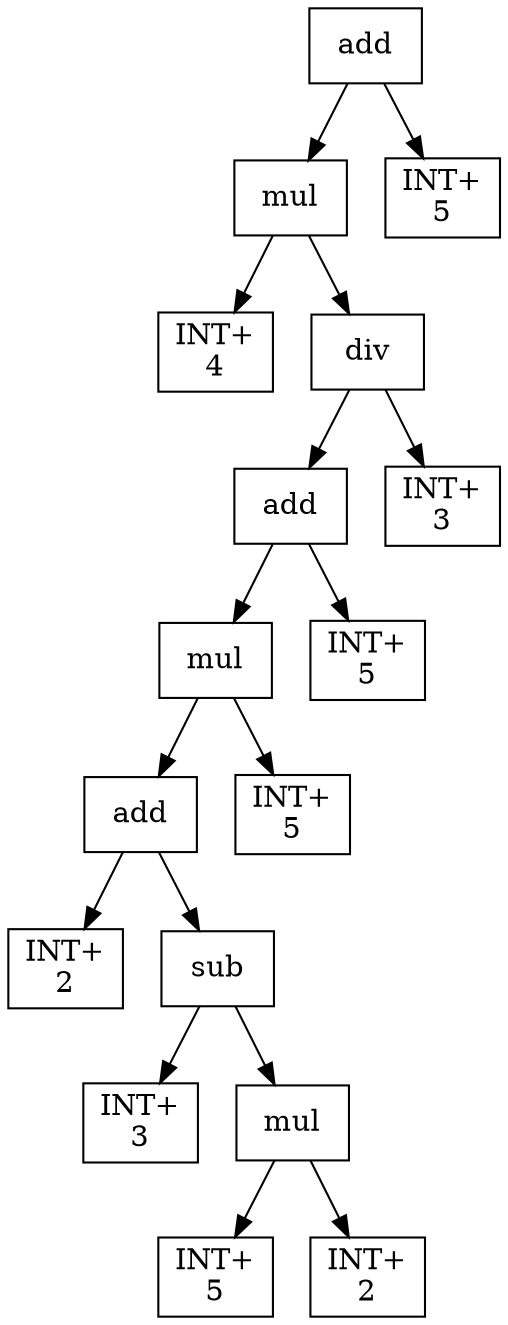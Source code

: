 digraph expr {
  node [shape=box];
  n1 [label="add"];
  n2 [label="mul"];
  n3 [label="INT+\n4"];
  n4 [label="div"];
  n5 [label="add"];
  n6 [label="mul"];
  n7 [label="add"];
  n8 [label="INT+\n2"];
  n9 [label="sub"];
  n10 [label="INT+\n3"];
  n11 [label="mul"];
  n12 [label="INT+\n5"];
  n13 [label="INT+\n2"];
  n11 -> n12;
  n11 -> n13;
  n9 -> n10;
  n9 -> n11;
  n7 -> n8;
  n7 -> n9;
  n14 [label="INT+\n5"];
  n6 -> n7;
  n6 -> n14;
  n15 [label="INT+\n5"];
  n5 -> n6;
  n5 -> n15;
  n16 [label="INT+\n3"];
  n4 -> n5;
  n4 -> n16;
  n2 -> n3;
  n2 -> n4;
  n17 [label="INT+\n5"];
  n1 -> n2;
  n1 -> n17;
}